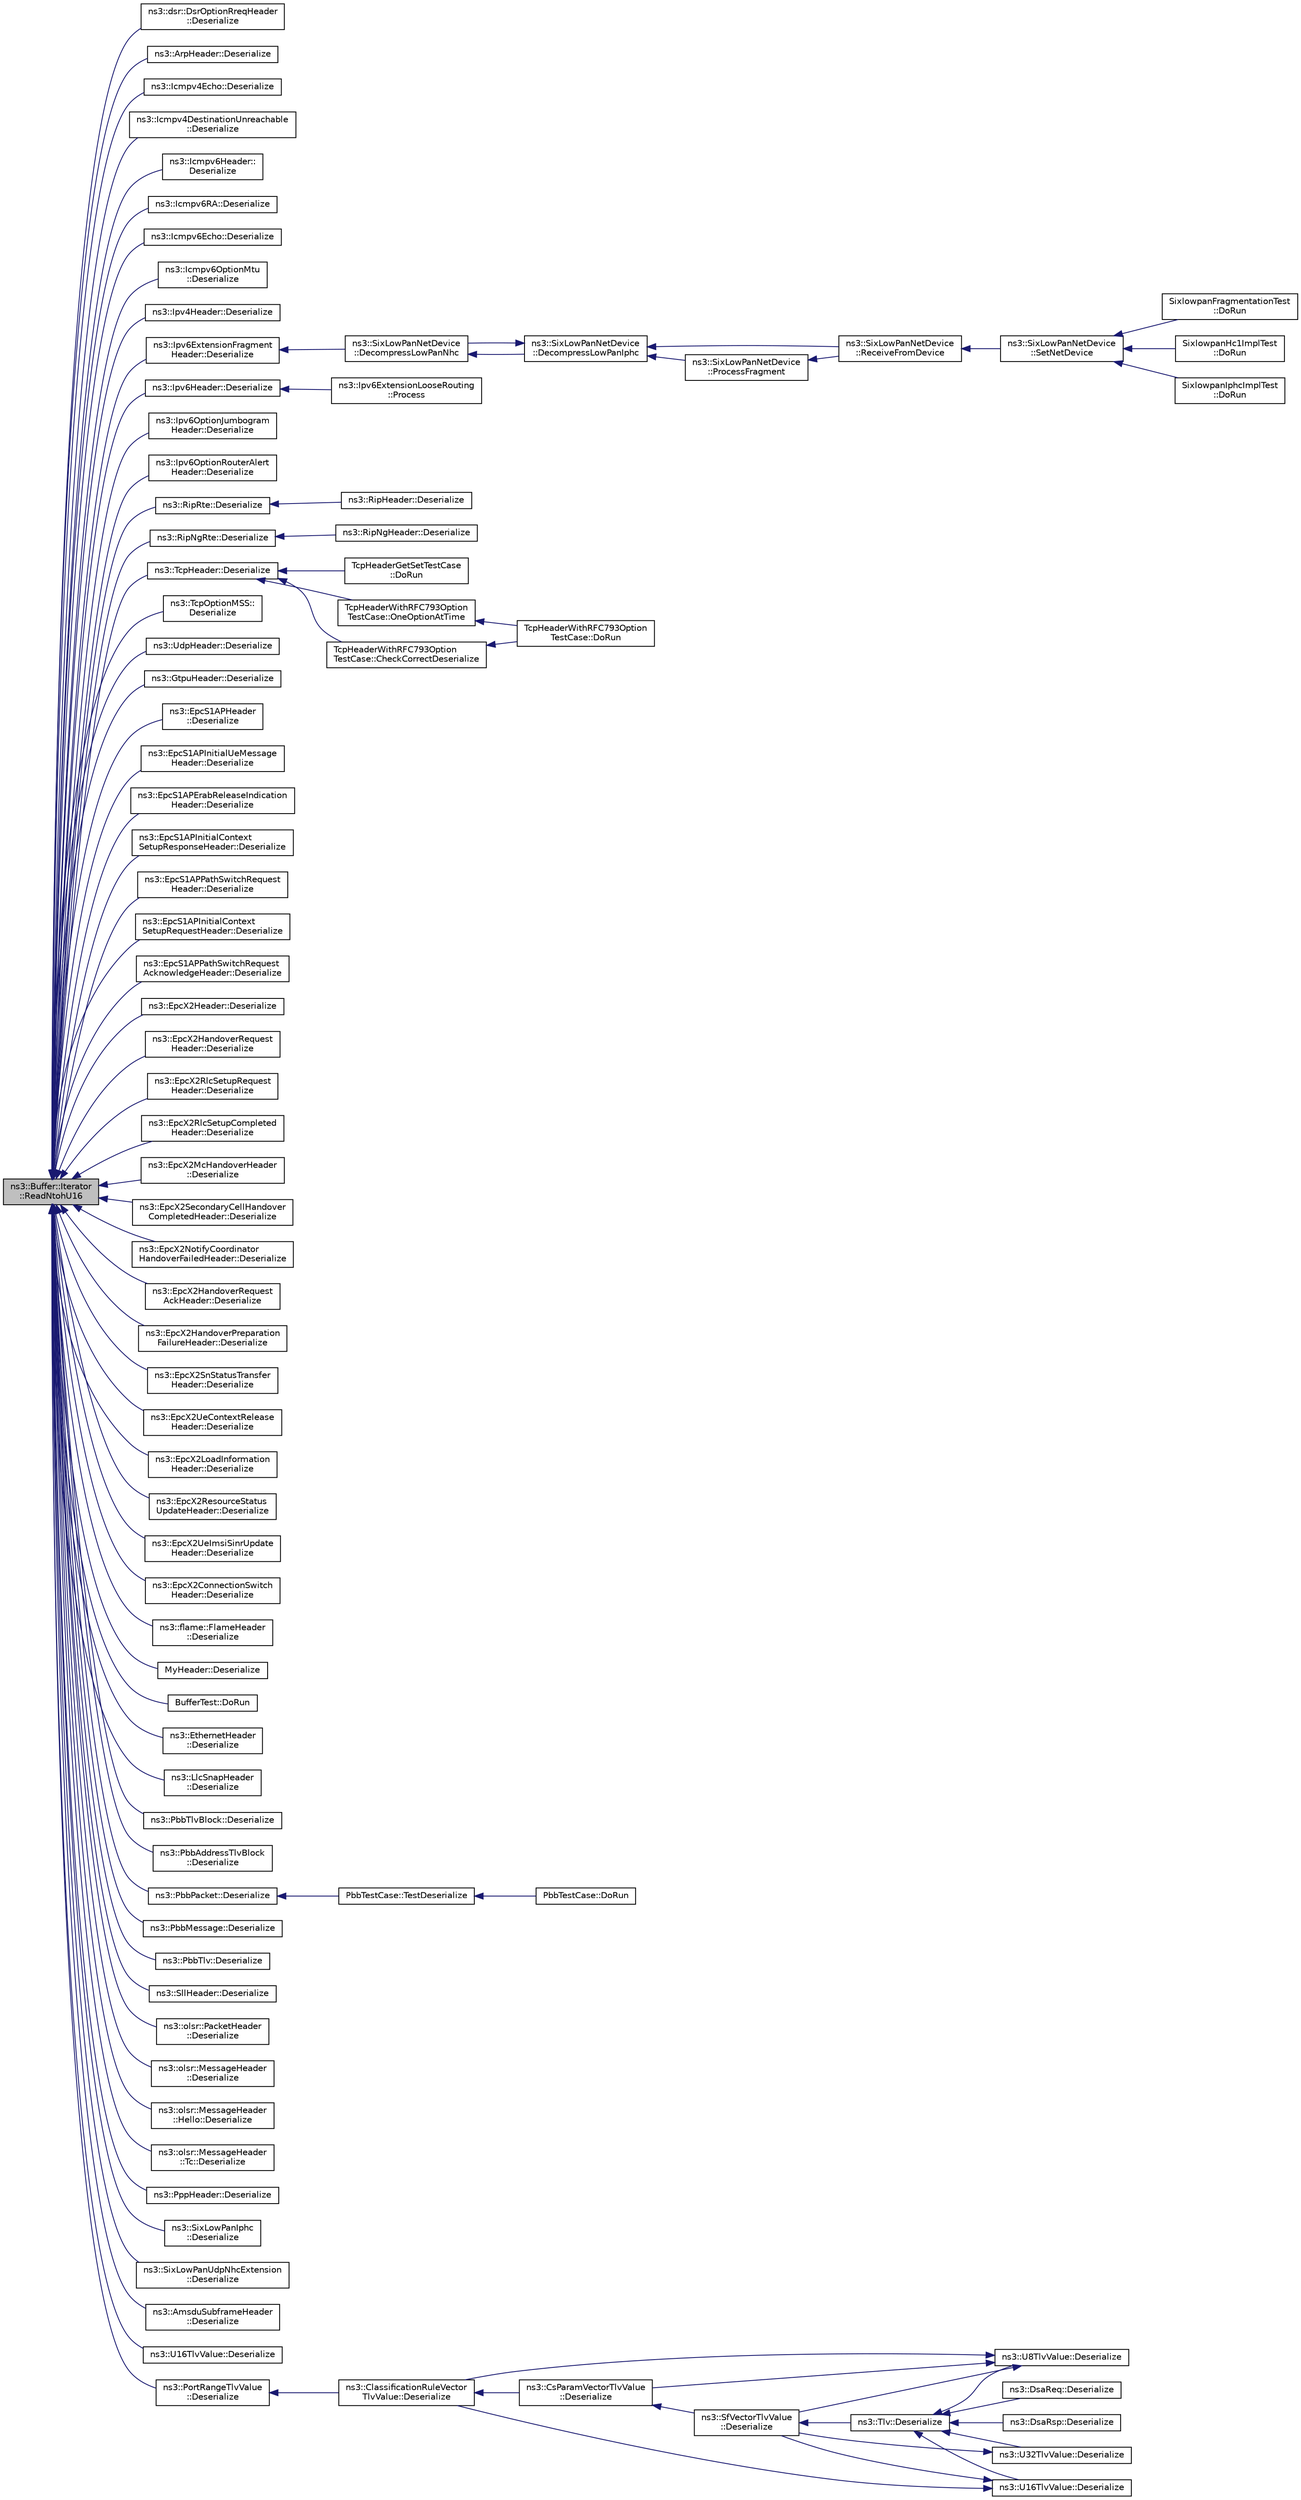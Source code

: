 digraph "ns3::Buffer::Iterator::ReadNtohU16"
{
  edge [fontname="Helvetica",fontsize="10",labelfontname="Helvetica",labelfontsize="10"];
  node [fontname="Helvetica",fontsize="10",shape=record];
  rankdir="LR";
  Node1 [label="ns3::Buffer::Iterator\l::ReadNtohU16",height=0.2,width=0.4,color="black", fillcolor="grey75", style="filled", fontcolor="black"];
  Node1 -> Node2 [dir="back",color="midnightblue",fontsize="10",style="solid"];
  Node2 [label="ns3::dsr::DsrOptionRreqHeader\l::Deserialize",height=0.2,width=0.4,color="black", fillcolor="white", style="filled",URL="$d9/d21/classns3_1_1dsr_1_1DsrOptionRreqHeader.html#a7cf6a4240408c554fe4ca6ea9b266651",tooltip="Deserialize the packet. "];
  Node1 -> Node3 [dir="back",color="midnightblue",fontsize="10",style="solid"];
  Node3 [label="ns3::ArpHeader::Deserialize",height=0.2,width=0.4,color="black", fillcolor="white", style="filled",URL="$db/d42/classns3_1_1ArpHeader.html#ac4ac02b6ff4125d41dfe52593f23718d"];
  Node1 -> Node4 [dir="back",color="midnightblue",fontsize="10",style="solid"];
  Node4 [label="ns3::Icmpv4Echo::Deserialize",height=0.2,width=0.4,color="black", fillcolor="white", style="filled",URL="$d8/dcc/classns3_1_1Icmpv4Echo.html#ad794af55112b9e786094a843bb758bb9"];
  Node1 -> Node5 [dir="back",color="midnightblue",fontsize="10",style="solid"];
  Node5 [label="ns3::Icmpv4DestinationUnreachable\l::Deserialize",height=0.2,width=0.4,color="black", fillcolor="white", style="filled",URL="$d6/daf/classns3_1_1Icmpv4DestinationUnreachable.html#ab27e34a3e2436724ebb483d8acd58ea7"];
  Node1 -> Node6 [dir="back",color="midnightblue",fontsize="10",style="solid"];
  Node6 [label="ns3::Icmpv6Header::\lDeserialize",height=0.2,width=0.4,color="black", fillcolor="white", style="filled",URL="$d9/d73/classns3_1_1Icmpv6Header.html#a7507f363f31e23fb11ceb21aec6be469",tooltip="Deserialize the packet. "];
  Node1 -> Node7 [dir="back",color="midnightblue",fontsize="10",style="solid"];
  Node7 [label="ns3::Icmpv6RA::Deserialize",height=0.2,width=0.4,color="black", fillcolor="white", style="filled",URL="$da/d73/classns3_1_1Icmpv6RA.html#a91908412f051db52bd63b7a0d01c1117",tooltip="Deserialize the packet. "];
  Node1 -> Node8 [dir="back",color="midnightblue",fontsize="10",style="solid"];
  Node8 [label="ns3::Icmpv6Echo::Deserialize",height=0.2,width=0.4,color="black", fillcolor="white", style="filled",URL="$d6/d5b/classns3_1_1Icmpv6Echo.html#ad3ce875667e23c4b406860d6d95c3385",tooltip="Deserialize the packet. "];
  Node1 -> Node9 [dir="back",color="midnightblue",fontsize="10",style="solid"];
  Node9 [label="ns3::Icmpv6OptionMtu\l::Deserialize",height=0.2,width=0.4,color="black", fillcolor="white", style="filled",URL="$df/d6d/classns3_1_1Icmpv6OptionMtu.html#a047fb91d197554eeb1d3e56f8eb96912",tooltip="Deserialize the packet. "];
  Node1 -> Node10 [dir="back",color="midnightblue",fontsize="10",style="solid"];
  Node10 [label="ns3::Ipv4Header::Deserialize",height=0.2,width=0.4,color="black", fillcolor="white", style="filled",URL="$d9/df1/classns3_1_1Ipv4Header.html#a4c079e939ba868855ba1fab9e1b0e987"];
  Node1 -> Node11 [dir="back",color="midnightblue",fontsize="10",style="solid"];
  Node11 [label="ns3::Ipv6ExtensionFragment\lHeader::Deserialize",height=0.2,width=0.4,color="black", fillcolor="white", style="filled",URL="$dc/dde/classns3_1_1Ipv6ExtensionFragmentHeader.html#ac665209cceae832687c23c0c664e5a5d",tooltip="Deserialize the packet. "];
  Node11 -> Node12 [dir="back",color="midnightblue",fontsize="10",style="solid"];
  Node12 [label="ns3::SixLowPanNetDevice\l::DecompressLowPanNhc",height=0.2,width=0.4,color="black", fillcolor="white", style="filled",URL="$d1/d2b/classns3_1_1SixLowPanNetDevice.html#af69701425fa2e02ab4a7fdcd1db99cc8",tooltip="Decompress the headers according to NHC compression. "];
  Node12 -> Node13 [dir="back",color="midnightblue",fontsize="10",style="solid"];
  Node13 [label="ns3::SixLowPanNetDevice\l::DecompressLowPanIphc",height=0.2,width=0.4,color="black", fillcolor="white", style="filled",URL="$d1/d2b/classns3_1_1SixLowPanNetDevice.html#ae861be68db1b554cc3e5ea5e263b12ed",tooltip="Decompress the headers according to IPHC compression. "];
  Node13 -> Node14 [dir="back",color="midnightblue",fontsize="10",style="solid"];
  Node14 [label="ns3::SixLowPanNetDevice\l::ReceiveFromDevice",height=0.2,width=0.4,color="black", fillcolor="white", style="filled",URL="$d1/d2b/classns3_1_1SixLowPanNetDevice.html#a35d31ab6c6270f1923ce5b0f77d582b6",tooltip="Receives all the packets from a NetDevice for further processing. "];
  Node14 -> Node15 [dir="back",color="midnightblue",fontsize="10",style="solid"];
  Node15 [label="ns3::SixLowPanNetDevice\l::SetNetDevice",height=0.2,width=0.4,color="black", fillcolor="white", style="filled",URL="$d1/d2b/classns3_1_1SixLowPanNetDevice.html#a81c74a5dc06e3fbad1a8b1c59d1f68fa",tooltip="Setup SixLowPan to be a proxy for the specified NetDevice. All the packets incoming and outgoing from..."];
  Node15 -> Node16 [dir="back",color="midnightblue",fontsize="10",style="solid"];
  Node16 [label="SixlowpanFragmentationTest\l::DoRun",height=0.2,width=0.4,color="black", fillcolor="white", style="filled",URL="$df/dc3/classSixlowpanFragmentationTest.html#ae85beebff8e7d4f8c1e108beb17df274",tooltip="Implementation to actually run this TestCase. "];
  Node15 -> Node17 [dir="back",color="midnightblue",fontsize="10",style="solid"];
  Node17 [label="SixlowpanHc1ImplTest\l::DoRun",height=0.2,width=0.4,color="black", fillcolor="white", style="filled",URL="$dc/d9d/classSixlowpanHc1ImplTest.html#aa79a7268da3494e740b28d19c4ec734c",tooltip="Implementation to actually run this TestCase. "];
  Node15 -> Node18 [dir="back",color="midnightblue",fontsize="10",style="solid"];
  Node18 [label="SixlowpanIphcImplTest\l::DoRun",height=0.2,width=0.4,color="black", fillcolor="white", style="filled",URL="$d7/dd2/classSixlowpanIphcImplTest.html#a9fb0641fca5f024ac67c07510f418c02",tooltip="Implementation to actually run this TestCase. "];
  Node13 -> Node12 [dir="back",color="midnightblue",fontsize="10",style="solid"];
  Node13 -> Node19 [dir="back",color="midnightblue",fontsize="10",style="solid"];
  Node19 [label="ns3::SixLowPanNetDevice\l::ProcessFragment",height=0.2,width=0.4,color="black", fillcolor="white", style="filled",URL="$d1/d2b/classns3_1_1SixLowPanNetDevice.html#a8ae23f88e38059a0096bf87e58007240",tooltip="Process a packet fragment. "];
  Node19 -> Node14 [dir="back",color="midnightblue",fontsize="10",style="solid"];
  Node1 -> Node20 [dir="back",color="midnightblue",fontsize="10",style="solid"];
  Node20 [label="ns3::Ipv6Header::Deserialize",height=0.2,width=0.4,color="black", fillcolor="white", style="filled",URL="$d8/d5d/classns3_1_1Ipv6Header.html#ad444d49877468f76bbc9ab1b50e9dd02",tooltip="Deserialize the packet. "];
  Node20 -> Node21 [dir="back",color="midnightblue",fontsize="10",style="solid"];
  Node21 [label="ns3::Ipv6ExtensionLooseRouting\l::Process",height=0.2,width=0.4,color="black", fillcolor="white", style="filled",URL="$df/d36/classns3_1_1Ipv6ExtensionLooseRouting.html#ab73c109952d780d1eb52c2f7c144e546",tooltip="Process method Called from Ipv6L3Protocol::Receive. "];
  Node1 -> Node22 [dir="back",color="midnightblue",fontsize="10",style="solid"];
  Node22 [label="ns3::Ipv6OptionJumbogram\lHeader::Deserialize",height=0.2,width=0.4,color="black", fillcolor="white", style="filled",URL="$d0/db7/classns3_1_1Ipv6OptionJumbogramHeader.html#abbd293011adcb442cf53eaf61aa401c6",tooltip="Deserialize the packet. "];
  Node1 -> Node23 [dir="back",color="midnightblue",fontsize="10",style="solid"];
  Node23 [label="ns3::Ipv6OptionRouterAlert\lHeader::Deserialize",height=0.2,width=0.4,color="black", fillcolor="white", style="filled",URL="$d2/da8/classns3_1_1Ipv6OptionRouterAlertHeader.html#a41262149c996341e578a7c4afa32ed61",tooltip="Deserialize the packet. "];
  Node1 -> Node24 [dir="back",color="midnightblue",fontsize="10",style="solid"];
  Node24 [label="ns3::RipRte::Deserialize",height=0.2,width=0.4,color="black", fillcolor="white", style="filled",URL="$db/dfe/classns3_1_1RipRte.html#ac70616e33289e12cd548b28cf8957c58",tooltip="Deserialize the packet. "];
  Node24 -> Node25 [dir="back",color="midnightblue",fontsize="10",style="solid"];
  Node25 [label="ns3::RipHeader::Deserialize",height=0.2,width=0.4,color="black", fillcolor="white", style="filled",URL="$d2/d41/classns3_1_1RipHeader.html#a92e568c6119343ba9ec17f9aff5c5167",tooltip="Deserialize the packet. "];
  Node1 -> Node26 [dir="back",color="midnightblue",fontsize="10",style="solid"];
  Node26 [label="ns3::RipNgRte::Deserialize",height=0.2,width=0.4,color="black", fillcolor="white", style="filled",URL="$d1/ded/classns3_1_1RipNgRte.html#af8ce951466606c60240d903940e2b397",tooltip="Deserialize the packet. "];
  Node26 -> Node27 [dir="back",color="midnightblue",fontsize="10",style="solid"];
  Node27 [label="ns3::RipNgHeader::Deserialize",height=0.2,width=0.4,color="black", fillcolor="white", style="filled",URL="$d8/d03/classns3_1_1RipNgHeader.html#ab6bd6911230599868747821f94e65588",tooltip="Deserialize the packet. "];
  Node1 -> Node28 [dir="back",color="midnightblue",fontsize="10",style="solid"];
  Node28 [label="ns3::TcpHeader::Deserialize",height=0.2,width=0.4,color="black", fillcolor="white", style="filled",URL="$d0/d46/classns3_1_1TcpHeader.html#ac9ebbec6f00c4d7d040c1d68dbe8c793"];
  Node28 -> Node29 [dir="back",color="midnightblue",fontsize="10",style="solid"];
  Node29 [label="TcpHeaderGetSetTestCase\l::DoRun",height=0.2,width=0.4,color="black", fillcolor="white", style="filled",URL="$d0/d33/classTcpHeaderGetSetTestCase.html#ae5c6a3e802b8648d197d5a22509acf49",tooltip="Implementation to actually run this TestCase. "];
  Node28 -> Node30 [dir="back",color="midnightblue",fontsize="10",style="solid"];
  Node30 [label="TcpHeaderWithRFC793Option\lTestCase::CheckCorrectDeserialize",height=0.2,width=0.4,color="black", fillcolor="white", style="filled",URL="$d6/d39/classTcpHeaderWithRFC793OptionTestCase.html#ad8478f3d6d33caa92f933389f8d8419b",tooltip="Check the correct header deserialization. "];
  Node30 -> Node31 [dir="back",color="midnightblue",fontsize="10",style="solid"];
  Node31 [label="TcpHeaderWithRFC793Option\lTestCase::DoRun",height=0.2,width=0.4,color="black", fillcolor="white", style="filled",URL="$d6/d39/classTcpHeaderWithRFC793OptionTestCase.html#a52dc5f29802269d2d160f897a7933406",tooltip="Implementation to actually run this TestCase. "];
  Node28 -> Node32 [dir="back",color="midnightblue",fontsize="10",style="solid"];
  Node32 [label="TcpHeaderWithRFC793Option\lTestCase::OneOptionAtTime",height=0.2,width=0.4,color="black", fillcolor="white", style="filled",URL="$d6/d39/classTcpHeaderWithRFC793OptionTestCase.html#a4f736353f198886b49418a84756e48de",tooltip="Check an header with only one kind of option. "];
  Node32 -> Node31 [dir="back",color="midnightblue",fontsize="10",style="solid"];
  Node1 -> Node33 [dir="back",color="midnightblue",fontsize="10",style="solid"];
  Node33 [label="ns3::TcpOptionMSS::\lDeserialize",height=0.2,width=0.4,color="black", fillcolor="white", style="filled",URL="$d6/dcc/classns3_1_1TcpOptionMSS.html#aafc8691aa9a68e058098f956bbac1f39",tooltip="Deserialize the Option from a buffer iterator. "];
  Node1 -> Node34 [dir="back",color="midnightblue",fontsize="10",style="solid"];
  Node34 [label="ns3::UdpHeader::Deserialize",height=0.2,width=0.4,color="black", fillcolor="white", style="filled",URL="$d3/dc4/classns3_1_1UdpHeader.html#a68b4a7689b1741057d91f4360eb71493"];
  Node1 -> Node35 [dir="back",color="midnightblue",fontsize="10",style="solid"];
  Node35 [label="ns3::GtpuHeader::Deserialize",height=0.2,width=0.4,color="black", fillcolor="white", style="filled",URL="$da/dd7/classns3_1_1GtpuHeader.html#a596afe8b38ef02b724ea20bd98733c1a"];
  Node1 -> Node36 [dir="back",color="midnightblue",fontsize="10",style="solid"];
  Node36 [label="ns3::EpcS1APHeader\l::Deserialize",height=0.2,width=0.4,color="black", fillcolor="white", style="filled",URL="$d8/d13/classns3_1_1EpcS1APHeader.html#a744f250feb1d75cf58ec04c2ca8d32f9"];
  Node1 -> Node37 [dir="back",color="midnightblue",fontsize="10",style="solid"];
  Node37 [label="ns3::EpcS1APInitialUeMessage\lHeader::Deserialize",height=0.2,width=0.4,color="black", fillcolor="white", style="filled",URL="$d3/d99/classns3_1_1EpcS1APInitialUeMessageHeader.html#a74d198c4856c95609d20484363e75591"];
  Node1 -> Node38 [dir="back",color="midnightblue",fontsize="10",style="solid"];
  Node38 [label="ns3::EpcS1APErabReleaseIndication\lHeader::Deserialize",height=0.2,width=0.4,color="black", fillcolor="white", style="filled",URL="$dc/dd0/classns3_1_1EpcS1APErabReleaseIndicationHeader.html#a36372fbdcd57de3a3f7ee8c5e3269021"];
  Node1 -> Node39 [dir="back",color="midnightblue",fontsize="10",style="solid"];
  Node39 [label="ns3::EpcS1APInitialContext\lSetupResponseHeader::Deserialize",height=0.2,width=0.4,color="black", fillcolor="white", style="filled",URL="$d0/de4/classns3_1_1EpcS1APInitialContextSetupResponseHeader.html#a75dba269a5c42762f530a7d731a77a15"];
  Node1 -> Node40 [dir="back",color="midnightblue",fontsize="10",style="solid"];
  Node40 [label="ns3::EpcS1APPathSwitchRequest\lHeader::Deserialize",height=0.2,width=0.4,color="black", fillcolor="white", style="filled",URL="$d1/dc9/classns3_1_1EpcS1APPathSwitchRequestHeader.html#a700df028f1953037b8243c2d9e6ba604"];
  Node1 -> Node41 [dir="back",color="midnightblue",fontsize="10",style="solid"];
  Node41 [label="ns3::EpcS1APInitialContext\lSetupRequestHeader::Deserialize",height=0.2,width=0.4,color="black", fillcolor="white", style="filled",URL="$de/d31/classns3_1_1EpcS1APInitialContextSetupRequestHeader.html#ae21622e00ebb8de41588e2798a76da9b"];
  Node1 -> Node42 [dir="back",color="midnightblue",fontsize="10",style="solid"];
  Node42 [label="ns3::EpcS1APPathSwitchRequest\lAcknowledgeHeader::Deserialize",height=0.2,width=0.4,color="black", fillcolor="white", style="filled",URL="$d0/d37/classns3_1_1EpcS1APPathSwitchRequestAcknowledgeHeader.html#ab487b927de1ce730d417cbc878b6ec6c"];
  Node1 -> Node43 [dir="back",color="midnightblue",fontsize="10",style="solid"];
  Node43 [label="ns3::EpcX2Header::Deserialize",height=0.2,width=0.4,color="black", fillcolor="white", style="filled",URL="$da/d09/classns3_1_1EpcX2Header.html#a82e58d8c30d9b8b58ee4ed8e61cffc52"];
  Node1 -> Node44 [dir="back",color="midnightblue",fontsize="10",style="solid"];
  Node44 [label="ns3::EpcX2HandoverRequest\lHeader::Deserialize",height=0.2,width=0.4,color="black", fillcolor="white", style="filled",URL="$d7/db8/classns3_1_1EpcX2HandoverRequestHeader.html#ab7fe92cfc44a8726ea13dcd87c94ad45"];
  Node1 -> Node45 [dir="back",color="midnightblue",fontsize="10",style="solid"];
  Node45 [label="ns3::EpcX2RlcSetupRequest\lHeader::Deserialize",height=0.2,width=0.4,color="black", fillcolor="white", style="filled",URL="$d6/d69/classns3_1_1EpcX2RlcSetupRequestHeader.html#ab64b80db08357eeb22e736e43a4cc354"];
  Node1 -> Node46 [dir="back",color="midnightblue",fontsize="10",style="solid"];
  Node46 [label="ns3::EpcX2RlcSetupCompleted\lHeader::Deserialize",height=0.2,width=0.4,color="black", fillcolor="white", style="filled",URL="$d1/d9e/classns3_1_1EpcX2RlcSetupCompletedHeader.html#a5783e770215cc2853cd660b8384cf03a"];
  Node1 -> Node47 [dir="back",color="midnightblue",fontsize="10",style="solid"];
  Node47 [label="ns3::EpcX2McHandoverHeader\l::Deserialize",height=0.2,width=0.4,color="black", fillcolor="white", style="filled",URL="$d4/dc6/classns3_1_1EpcX2McHandoverHeader.html#ac8397df8c91bc34bcb8e9966722cf2a1"];
  Node1 -> Node48 [dir="back",color="midnightblue",fontsize="10",style="solid"];
  Node48 [label="ns3::EpcX2SecondaryCellHandover\lCompletedHeader::Deserialize",height=0.2,width=0.4,color="black", fillcolor="white", style="filled",URL="$dc/d75/classns3_1_1EpcX2SecondaryCellHandoverCompletedHeader.html#af296ad8dc690cb5c6639213851d8eb7f"];
  Node1 -> Node49 [dir="back",color="midnightblue",fontsize="10",style="solid"];
  Node49 [label="ns3::EpcX2NotifyCoordinator\lHandoverFailedHeader::Deserialize",height=0.2,width=0.4,color="black", fillcolor="white", style="filled",URL="$db/d4f/classns3_1_1EpcX2NotifyCoordinatorHandoverFailedHeader.html#ade11610ac240015248f69f4746f2fed3"];
  Node1 -> Node50 [dir="back",color="midnightblue",fontsize="10",style="solid"];
  Node50 [label="ns3::EpcX2HandoverRequest\lAckHeader::Deserialize",height=0.2,width=0.4,color="black", fillcolor="white", style="filled",URL="$d7/d92/classns3_1_1EpcX2HandoverRequestAckHeader.html#afe8f61bd8a812f1bf6ab20706c409923"];
  Node1 -> Node51 [dir="back",color="midnightblue",fontsize="10",style="solid"];
  Node51 [label="ns3::EpcX2HandoverPreparation\lFailureHeader::Deserialize",height=0.2,width=0.4,color="black", fillcolor="white", style="filled",URL="$d1/d16/classns3_1_1EpcX2HandoverPreparationFailureHeader.html#ad92fd70a3a5292d19e6df4c30bca0826"];
  Node1 -> Node52 [dir="back",color="midnightblue",fontsize="10",style="solid"];
  Node52 [label="ns3::EpcX2SnStatusTransfer\lHeader::Deserialize",height=0.2,width=0.4,color="black", fillcolor="white", style="filled",URL="$db/df6/classns3_1_1EpcX2SnStatusTransferHeader.html#a87cc0d726797ffc1264b65a5903ab668"];
  Node1 -> Node53 [dir="back",color="midnightblue",fontsize="10",style="solid"];
  Node53 [label="ns3::EpcX2UeContextRelease\lHeader::Deserialize",height=0.2,width=0.4,color="black", fillcolor="white", style="filled",URL="$d1/d91/classns3_1_1EpcX2UeContextReleaseHeader.html#aeaf50d5f4b8d690c3199d59572fc2413"];
  Node1 -> Node54 [dir="back",color="midnightblue",fontsize="10",style="solid"];
  Node54 [label="ns3::EpcX2LoadInformation\lHeader::Deserialize",height=0.2,width=0.4,color="black", fillcolor="white", style="filled",URL="$d1/d66/classns3_1_1EpcX2LoadInformationHeader.html#aa437f42a2a2c53faa32596ce3e9cf287"];
  Node1 -> Node55 [dir="back",color="midnightblue",fontsize="10",style="solid"];
  Node55 [label="ns3::EpcX2ResourceStatus\lUpdateHeader::Deserialize",height=0.2,width=0.4,color="black", fillcolor="white", style="filled",URL="$db/d28/classns3_1_1EpcX2ResourceStatusUpdateHeader.html#a170d7fdf963b464d12e7df7a2146ef35"];
  Node1 -> Node56 [dir="back",color="midnightblue",fontsize="10",style="solid"];
  Node56 [label="ns3::EpcX2UeImsiSinrUpdate\lHeader::Deserialize",height=0.2,width=0.4,color="black", fillcolor="white", style="filled",URL="$d9/d16/classns3_1_1EpcX2UeImsiSinrUpdateHeader.html#a38f91452859d0982b1036c144dd92e8f"];
  Node1 -> Node57 [dir="back",color="midnightblue",fontsize="10",style="solid"];
  Node57 [label="ns3::EpcX2ConnectionSwitch\lHeader::Deserialize",height=0.2,width=0.4,color="black", fillcolor="white", style="filled",URL="$d5/df6/classns3_1_1EpcX2ConnectionSwitchHeader.html#ac8c9705aa6320cb49a5402867552c910"];
  Node1 -> Node58 [dir="back",color="midnightblue",fontsize="10",style="solid"];
  Node58 [label="ns3::flame::FlameHeader\l::Deserialize",height=0.2,width=0.4,color="black", fillcolor="white", style="filled",URL="$d5/dcd/classns3_1_1flame_1_1FlameHeader.html#ada911cbb255eb829e842812dce4b2fc7"];
  Node1 -> Node59 [dir="back",color="midnightblue",fontsize="10",style="solid"];
  Node59 [label="MyHeader::Deserialize",height=0.2,width=0.4,color="black", fillcolor="white", style="filled",URL="$d6/db5/classMyHeader.html#a3db2ab4d7df58086335c0d637bc649ef"];
  Node1 -> Node60 [dir="back",color="midnightblue",fontsize="10",style="solid"];
  Node60 [label="BufferTest::DoRun",height=0.2,width=0.4,color="black", fillcolor="white", style="filled",URL="$d7/d09/classBufferTest.html#a4ffd025f50c962366167daef7df0ac58",tooltip="Implementation to actually run this TestCase. "];
  Node1 -> Node61 [dir="back",color="midnightblue",fontsize="10",style="solid"];
  Node61 [label="ns3::EthernetHeader\l::Deserialize",height=0.2,width=0.4,color="black", fillcolor="white", style="filled",URL="$d3/d9a/classns3_1_1EthernetHeader.html#a2bcb7450f96588a8a1bb6ca132184424"];
  Node1 -> Node62 [dir="back",color="midnightblue",fontsize="10",style="solid"];
  Node62 [label="ns3::LlcSnapHeader\l::Deserialize",height=0.2,width=0.4,color="black", fillcolor="white", style="filled",URL="$de/d5e/classns3_1_1LlcSnapHeader.html#aa6bc7fc07a1d9948c624cb30ad2ff82d"];
  Node1 -> Node63 [dir="back",color="midnightblue",fontsize="10",style="solid"];
  Node63 [label="ns3::PbbTlvBlock::Deserialize",height=0.2,width=0.4,color="black", fillcolor="white", style="filled",URL="$d8/d5b/classns3_1_1PbbTlvBlock.html#acbc87f2a174253635e76f28bed9e1070",tooltip="Deserializes a block from the specified buffer. "];
  Node1 -> Node64 [dir="back",color="midnightblue",fontsize="10",style="solid"];
  Node64 [label="ns3::PbbAddressTlvBlock\l::Deserialize",height=0.2,width=0.4,color="black", fillcolor="white", style="filled",URL="$de/d87/classns3_1_1PbbAddressTlvBlock.html#a736e01808c85dbf4ae9a50872b5c8736",tooltip="Deserializes a block from the specified buffer. "];
  Node1 -> Node65 [dir="back",color="midnightblue",fontsize="10",style="solid"];
  Node65 [label="ns3::PbbPacket::Deserialize",height=0.2,width=0.4,color="black", fillcolor="white", style="filled",URL="$d7/d31/classns3_1_1PbbPacket.html#a6bb42350cf2613e48d9c7c50a0c71f93",tooltip="Deserializes a packet from the specified buffer. "];
  Node65 -> Node66 [dir="back",color="midnightblue",fontsize="10",style="solid"];
  Node66 [label="PbbTestCase::TestDeserialize",height=0.2,width=0.4,color="black", fillcolor="white", style="filled",URL="$dd/dee/classPbbTestCase.html#a94ee7e29255773f0ea94597fd0af89ff"];
  Node66 -> Node67 [dir="back",color="midnightblue",fontsize="10",style="solid"];
  Node67 [label="PbbTestCase::DoRun",height=0.2,width=0.4,color="black", fillcolor="white", style="filled",URL="$dd/dee/classPbbTestCase.html#a7e27e798743b0fee57106bdc3ff63a1c",tooltip="Implementation to actually run this TestCase. "];
  Node1 -> Node68 [dir="back",color="midnightblue",fontsize="10",style="solid"];
  Node68 [label="ns3::PbbMessage::Deserialize",height=0.2,width=0.4,color="black", fillcolor="white", style="filled",URL="$d7/d6a/classns3_1_1PbbMessage.html#a3944565e6d2d90e063fcc30287e941d8",tooltip="Deserializes a message from the specified buffer. "];
  Node1 -> Node69 [dir="back",color="midnightblue",fontsize="10",style="solid"];
  Node69 [label="ns3::PbbTlv::Deserialize",height=0.2,width=0.4,color="black", fillcolor="white", style="filled",URL="$db/dfb/classns3_1_1PbbTlv.html#af1d0a54c2c334935bac7570889b275e4",tooltip="Deserializes a TLV from the specified buffer. "];
  Node1 -> Node70 [dir="back",color="midnightblue",fontsize="10",style="solid"];
  Node70 [label="ns3::SllHeader::Deserialize",height=0.2,width=0.4,color="black", fillcolor="white", style="filled",URL="$d2/d07/classns3_1_1SllHeader.html#a924106369babbd6774828c26e1cec054"];
  Node1 -> Node71 [dir="back",color="midnightblue",fontsize="10",style="solid"];
  Node71 [label="ns3::olsr::PacketHeader\l::Deserialize",height=0.2,width=0.4,color="black", fillcolor="white", style="filled",URL="$d1/dc3/classns3_1_1olsr_1_1PacketHeader.html#a9fb8deaa2721ccea252b25b62d6f66ef"];
  Node1 -> Node72 [dir="back",color="midnightblue",fontsize="10",style="solid"];
  Node72 [label="ns3::olsr::MessageHeader\l::Deserialize",height=0.2,width=0.4,color="black", fillcolor="white", style="filled",URL="$d3/db7/classns3_1_1olsr_1_1MessageHeader.html#ac3fa2b5b9a6798201634c494d6c44244"];
  Node1 -> Node73 [dir="back",color="midnightblue",fontsize="10",style="solid"];
  Node73 [label="ns3::olsr::MessageHeader\l::Hello::Deserialize",height=0.2,width=0.4,color="black", fillcolor="white", style="filled",URL="$d5/d9d/structns3_1_1olsr_1_1MessageHeader_1_1Hello.html#a500cb55e5f8de7afc7bece2a0237e090"];
  Node1 -> Node74 [dir="back",color="midnightblue",fontsize="10",style="solid"];
  Node74 [label="ns3::olsr::MessageHeader\l::Tc::Deserialize",height=0.2,width=0.4,color="black", fillcolor="white", style="filled",URL="$df/d40/structns3_1_1olsr_1_1MessageHeader_1_1Tc.html#adbdd723f030f40d3978966f6f985a7be"];
  Node1 -> Node75 [dir="back",color="midnightblue",fontsize="10",style="solid"];
  Node75 [label="ns3::PppHeader::Deserialize",height=0.2,width=0.4,color="black", fillcolor="white", style="filled",URL="$d1/db2/classns3_1_1PppHeader.html#af092f637bd2ffb1f1b0481f6f2b8f793"];
  Node1 -> Node76 [dir="back",color="midnightblue",fontsize="10",style="solid"];
  Node76 [label="ns3::SixLowPanIphc\l::Deserialize",height=0.2,width=0.4,color="black", fillcolor="white", style="filled",URL="$d5/dfb/classns3_1_1SixLowPanIphc.html#a440f2c49e023aea9c5dd19052e08cddc",tooltip="Deserialize the packet. "];
  Node1 -> Node77 [dir="back",color="midnightblue",fontsize="10",style="solid"];
  Node77 [label="ns3::SixLowPanUdpNhcExtension\l::Deserialize",height=0.2,width=0.4,color="black", fillcolor="white", style="filled",URL="$d1/def/classns3_1_1SixLowPanUdpNhcExtension.html#a873d3fa917255c4cc936a6ac288f7c85",tooltip="Deserialize the packet. "];
  Node1 -> Node78 [dir="back",color="midnightblue",fontsize="10",style="solid"];
  Node78 [label="ns3::AmsduSubframeHeader\l::Deserialize",height=0.2,width=0.4,color="black", fillcolor="white", style="filled",URL="$d2/dfd/classns3_1_1AmsduSubframeHeader.html#a9b093c3b2ef78c73c62b9497f35809e2"];
  Node1 -> Node79 [dir="back",color="midnightblue",fontsize="10",style="solid"];
  Node79 [label="ns3::U16TlvValue::Deserialize",height=0.2,width=0.4,color="black", fillcolor="white", style="filled",URL="$d4/d2a/classns3_1_1U16TlvValue.html#a7d9e5d59ae89ac40329e69341538df19"];
  Node1 -> Node80 [dir="back",color="midnightblue",fontsize="10",style="solid"];
  Node80 [label="ns3::PortRangeTlvValue\l::Deserialize",height=0.2,width=0.4,color="black", fillcolor="white", style="filled",URL="$dc/dbc/classns3_1_1PortRangeTlvValue.html#a344115631756605d834928795a30439c"];
  Node80 -> Node81 [dir="back",color="midnightblue",fontsize="10",style="solid"];
  Node81 [label="ns3::ClassificationRuleVector\lTlvValue::Deserialize",height=0.2,width=0.4,color="black", fillcolor="white", style="filled",URL="$d2/dc5/classns3_1_1ClassificationRuleVectorTlvValue.html#adb71f8c6a4456630500606bdacffd8c5"];
  Node81 -> Node82 [dir="back",color="midnightblue",fontsize="10",style="solid"];
  Node82 [label="ns3::CsParamVectorTlvValue\l::Deserialize",height=0.2,width=0.4,color="black", fillcolor="white", style="filled",URL="$df/d32/classns3_1_1CsParamVectorTlvValue.html#aac92059eae88c45aa6753737e9e768b8"];
  Node82 -> Node83 [dir="back",color="midnightblue",fontsize="10",style="solid"];
  Node83 [label="ns3::SfVectorTlvValue\l::Deserialize",height=0.2,width=0.4,color="black", fillcolor="white", style="filled",URL="$d5/dd8/classns3_1_1SfVectorTlvValue.html#afc34c4c61724940c485be32168137ac9"];
  Node83 -> Node84 [dir="back",color="midnightblue",fontsize="10",style="solid"];
  Node84 [label="ns3::Tlv::Deserialize",height=0.2,width=0.4,color="black", fillcolor="white", style="filled",URL="$d1/d1e/classns3_1_1Tlv.html#ab7f78a79bda165414feb774daf217fc2"];
  Node84 -> Node85 [dir="back",color="midnightblue",fontsize="10",style="solid"];
  Node85 [label="ns3::DsaReq::Deserialize",height=0.2,width=0.4,color="black", fillcolor="white", style="filled",URL="$d9/ddb/classns3_1_1DsaReq.html#ac18b85e52155990af188369c18a162b5"];
  Node84 -> Node86 [dir="back",color="midnightblue",fontsize="10",style="solid"];
  Node86 [label="ns3::DsaRsp::Deserialize",height=0.2,width=0.4,color="black", fillcolor="white", style="filled",URL="$d0/d5d/classns3_1_1DsaRsp.html#a753b7a45c528a85350355733615535e3"];
  Node84 -> Node87 [dir="back",color="midnightblue",fontsize="10",style="solid"];
  Node87 [label="ns3::U8TlvValue::Deserialize",height=0.2,width=0.4,color="black", fillcolor="white", style="filled",URL="$d5/d29/classns3_1_1U8TlvValue.html#a24cd462e759d9384dfc50b595d8088bb"];
  Node87 -> Node83 [dir="back",color="midnightblue",fontsize="10",style="solid"];
  Node87 -> Node82 [dir="back",color="midnightblue",fontsize="10",style="solid"];
  Node87 -> Node81 [dir="back",color="midnightblue",fontsize="10",style="solid"];
  Node84 -> Node88 [dir="back",color="midnightblue",fontsize="10",style="solid"];
  Node88 [label="ns3::U16TlvValue::Deserialize",height=0.2,width=0.4,color="black", fillcolor="white", style="filled",URL="$d4/d2a/classns3_1_1U16TlvValue.html#a21b9ccc54f83f70bdf6ce449c0a5f63b"];
  Node88 -> Node83 [dir="back",color="midnightblue",fontsize="10",style="solid"];
  Node88 -> Node81 [dir="back",color="midnightblue",fontsize="10",style="solid"];
  Node84 -> Node89 [dir="back",color="midnightblue",fontsize="10",style="solid"];
  Node89 [label="ns3::U32TlvValue::Deserialize",height=0.2,width=0.4,color="black", fillcolor="white", style="filled",URL="$d4/dc0/classns3_1_1U32TlvValue.html#a7313258a457a2c251fb91d70533b2433"];
  Node89 -> Node83 [dir="back",color="midnightblue",fontsize="10",style="solid"];
}
